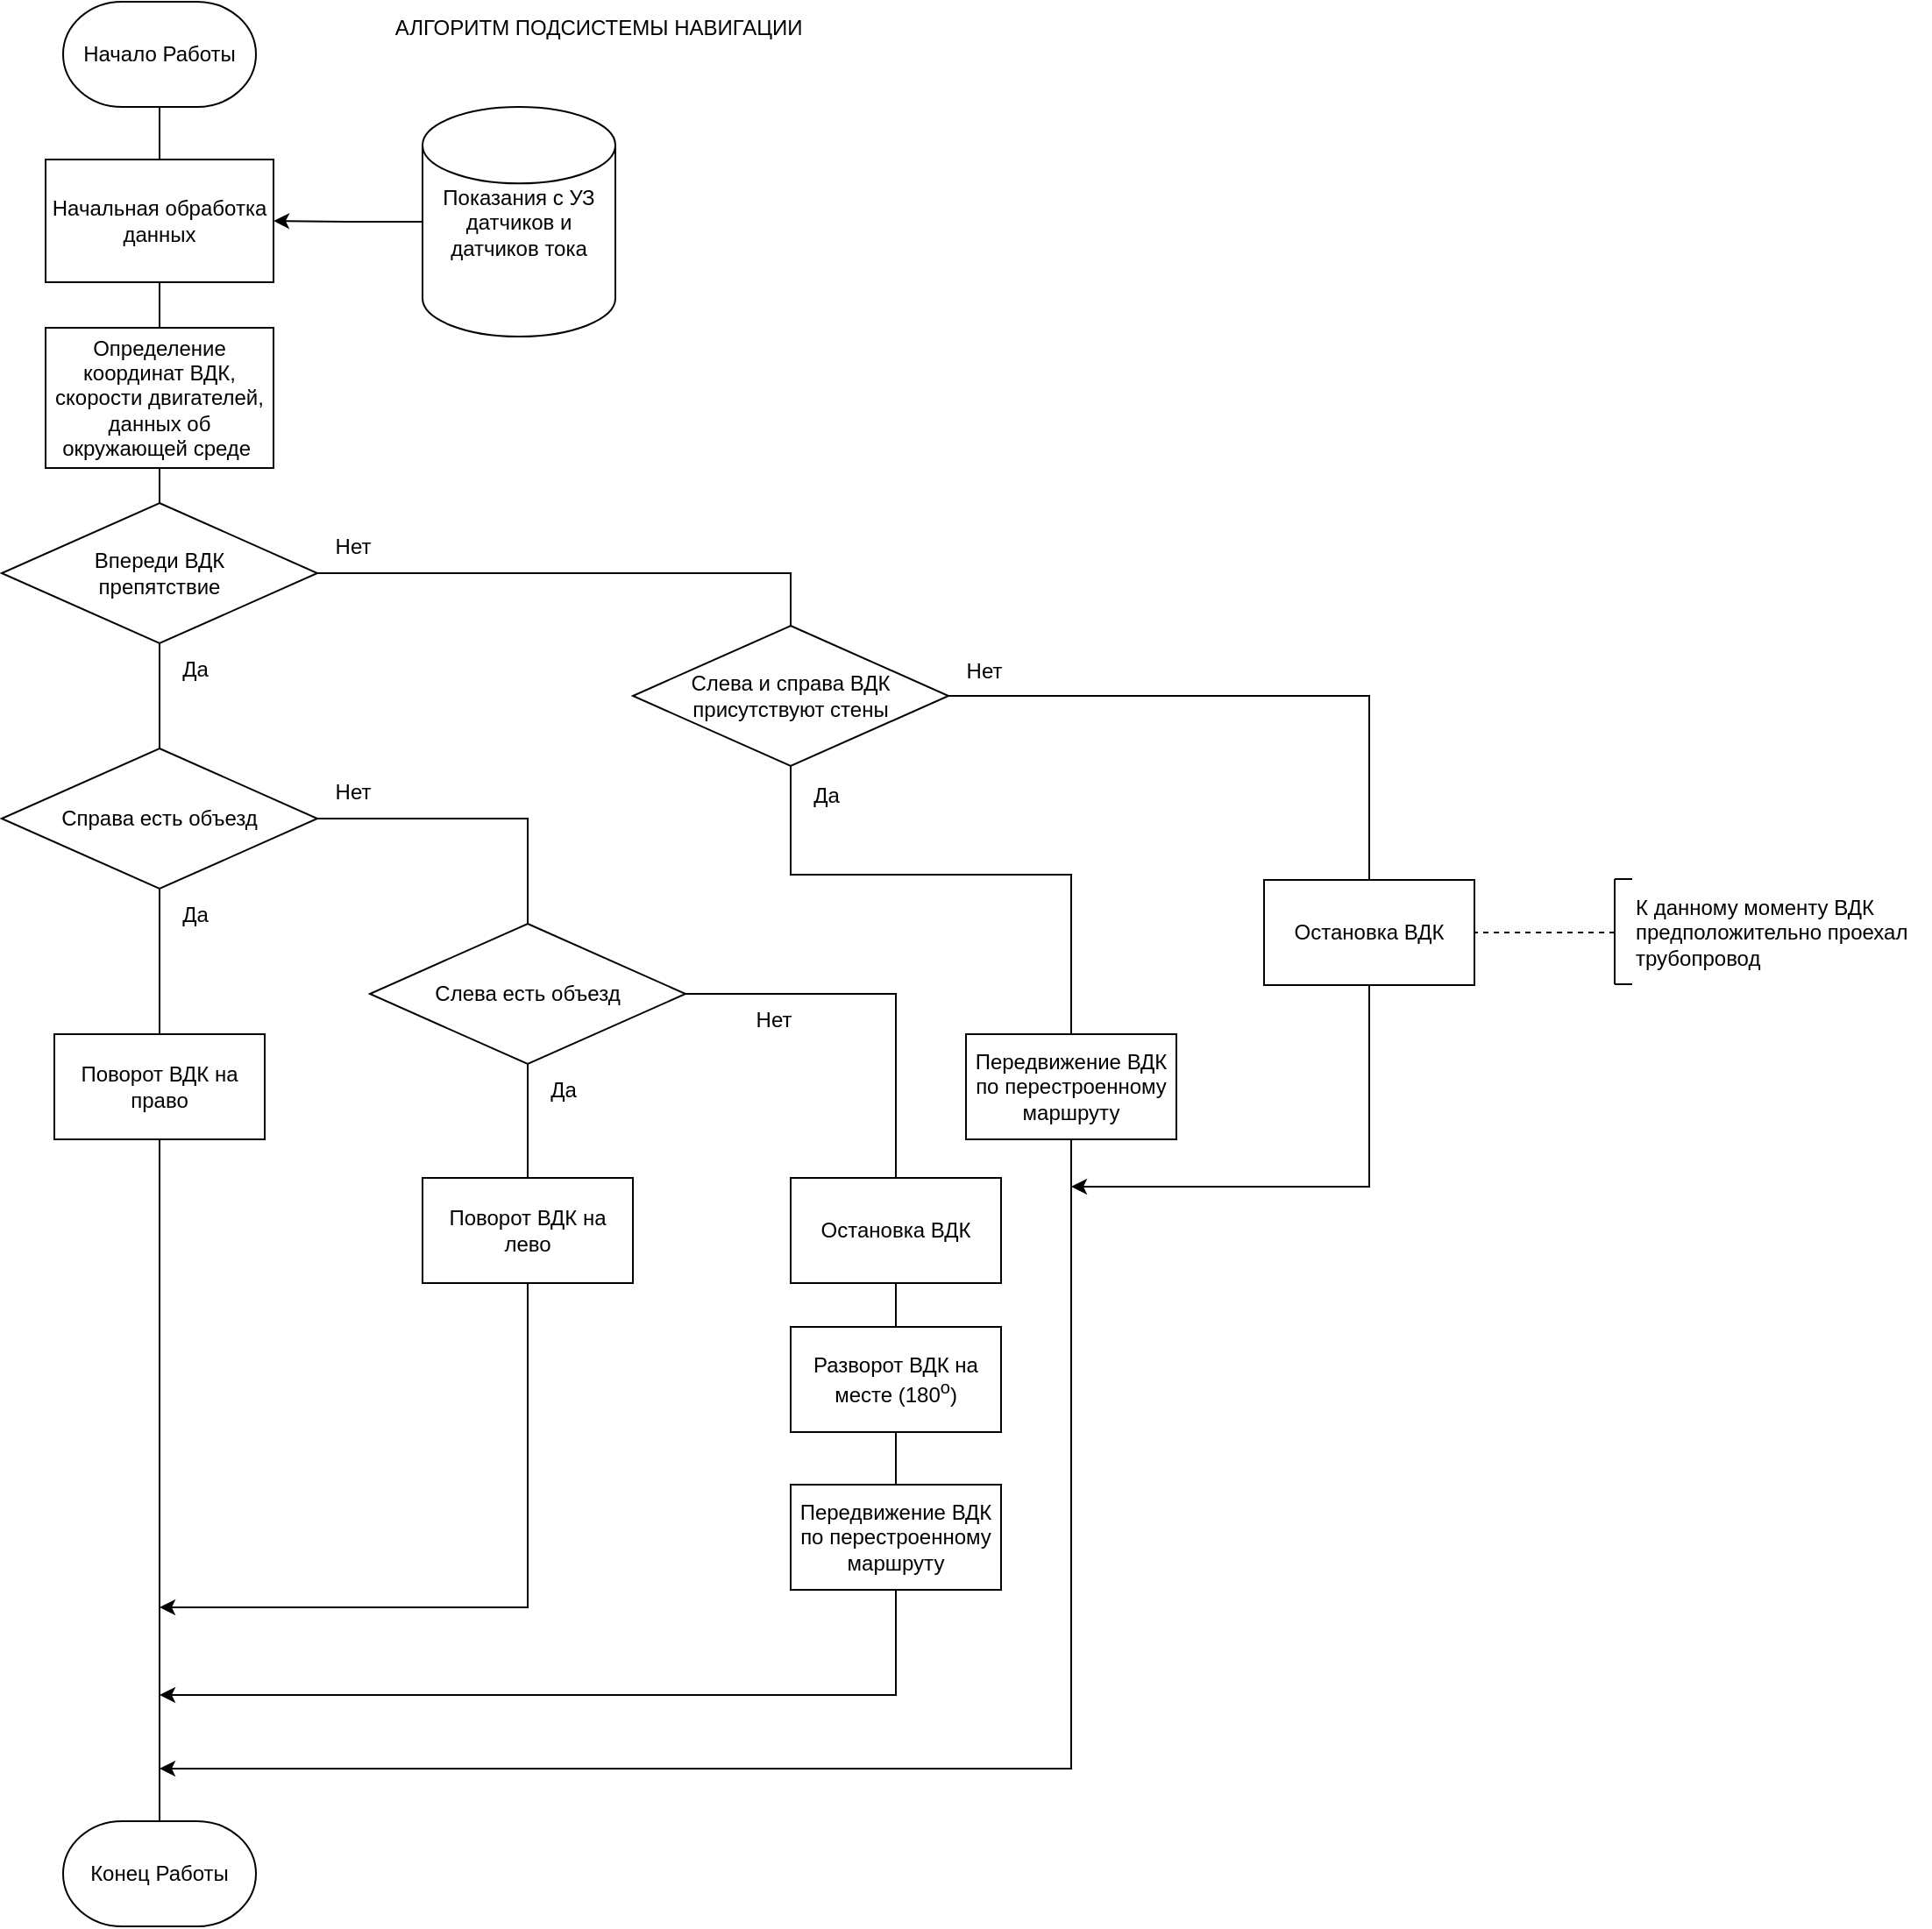 <mxfile version="20.0.2" type="github">
  <diagram id="QnWkOK9IJVhlyYZw0pFj" name="Page-1">
    <mxGraphModel dx="1128" dy="578" grid="1" gridSize="10" guides="1" tooltips="1" connect="1" arrows="1" fold="1" page="1" pageScale="1" pageWidth="827" pageHeight="1169" math="0" shadow="0">
      <root>
        <mxCell id="0" />
        <mxCell id="1" parent="0" />
        <mxCell id="ELh9NeQG8RNHvX-CflQu-1" value="АЛГОРИТМ ПОДСИСТЕМЫ НАВИГАЦИИ" style="text;html=1;align=center;verticalAlign=middle;resizable=0;points=[];autosize=1;strokeColor=none;fillColor=none;" vertex="1" parent="1">
          <mxGeometry x="530" y="32" width="260" height="30" as="geometry" />
        </mxCell>
        <mxCell id="ELh9NeQG8RNHvX-CflQu-6" style="edgeStyle=orthogonalEdgeStyle;rounded=0;orthogonalLoop=1;jettySize=auto;html=1;" edge="1" parent="1" source="ELh9NeQG8RNHvX-CflQu-3" target="ELh9NeQG8RNHvX-CflQu-4">
          <mxGeometry relative="1" as="geometry" />
        </mxCell>
        <mxCell id="ELh9NeQG8RNHvX-CflQu-3" value="Показания с УЗ датчиков и датчиков тока" style="strokeWidth=1;html=1;shape=mxgraph.flowchart.database;whiteSpace=wrap;" vertex="1" parent="1">
          <mxGeometry x="560" y="92" width="110" height="131" as="geometry" />
        </mxCell>
        <mxCell id="ELh9NeQG8RNHvX-CflQu-4" value="Начальная обработка данных" style="rounded=0;whiteSpace=wrap;html=1;" vertex="1" parent="1">
          <mxGeometry x="345" y="122" width="130" height="70" as="geometry" />
        </mxCell>
        <mxCell id="ELh9NeQG8RNHvX-CflQu-5" value="" style="endArrow=none;html=1;rounded=0;" edge="1" parent="1" source="ELh9NeQG8RNHvX-CflQu-4" target="ELh9NeQG8RNHvX-CflQu-76">
          <mxGeometry width="50" height="50" relative="1" as="geometry">
            <mxPoint x="440" y="332" as="sourcePoint" />
            <mxPoint x="410" y="92" as="targetPoint" />
          </mxGeometry>
        </mxCell>
        <mxCell id="ELh9NeQG8RNHvX-CflQu-9" value="" style="endArrow=none;html=1;rounded=0;entryX=0.5;entryY=1;entryDx=0;entryDy=0;exitX=0.5;exitY=0;exitDx=0;exitDy=0;" edge="1" parent="1" target="ELh9NeQG8RNHvX-CflQu-4">
          <mxGeometry width="50" height="50" relative="1" as="geometry">
            <mxPoint x="410" y="223" as="sourcePoint" />
            <mxPoint x="400" y="262" as="targetPoint" />
          </mxGeometry>
        </mxCell>
        <mxCell id="ELh9NeQG8RNHvX-CflQu-10" value="Определение координат ВДК, скорости двигателей, данных об окружающей среде&amp;nbsp;" style="rounded=0;whiteSpace=wrap;html=1;" vertex="1" parent="1">
          <mxGeometry x="345" y="218" width="130" height="80" as="geometry" />
        </mxCell>
        <mxCell id="ELh9NeQG8RNHvX-CflQu-11" value="" style="endArrow=none;html=1;rounded=0;entryX=0.5;entryY=1;entryDx=0;entryDy=0;" edge="1" parent="1" target="ELh9NeQG8RNHvX-CflQu-10">
          <mxGeometry width="50" height="50" relative="1" as="geometry">
            <mxPoint x="410" y="322" as="sourcePoint" />
            <mxPoint x="400" y="312" as="targetPoint" />
          </mxGeometry>
        </mxCell>
        <mxCell id="ELh9NeQG8RNHvX-CflQu-12" value="Впереди ВДК &lt;br&gt;препятствие" style="rhombus;whiteSpace=wrap;html=1;" vertex="1" parent="1">
          <mxGeometry x="320" y="318" width="180" height="80" as="geometry" />
        </mxCell>
        <mxCell id="ELh9NeQG8RNHvX-CflQu-13" value="" style="endArrow=none;html=1;rounded=0;entryX=0.5;entryY=1;entryDx=0;entryDy=0;exitX=0.5;exitY=0;exitDx=0;exitDy=0;" edge="1" parent="1" source="ELh9NeQG8RNHvX-CflQu-24" target="ELh9NeQG8RNHvX-CflQu-12">
          <mxGeometry width="50" height="50" relative="1" as="geometry">
            <mxPoint x="410" y="628" as="sourcePoint" />
            <mxPoint x="190" y="422" as="targetPoint" />
          </mxGeometry>
        </mxCell>
        <mxCell id="ELh9NeQG8RNHvX-CflQu-14" value="Да" style="text;html=1;align=center;verticalAlign=middle;resizable=0;points=[];autosize=1;strokeColor=none;fillColor=none;" vertex="1" parent="1">
          <mxGeometry x="410" y="398" width="40" height="30" as="geometry" />
        </mxCell>
        <mxCell id="ELh9NeQG8RNHvX-CflQu-15" value="" style="endArrow=none;html=1;rounded=0;exitX=1;exitY=0.5;exitDx=0;exitDy=0;entryX=0.5;entryY=0;entryDx=0;entryDy=0;" edge="1" parent="1" source="ELh9NeQG8RNHvX-CflQu-12" target="ELh9NeQG8RNHvX-CflQu-17">
          <mxGeometry width="50" height="50" relative="1" as="geometry">
            <mxPoint x="530" y="362" as="sourcePoint" />
            <mxPoint x="650" y="482" as="targetPoint" />
            <Array as="points">
              <mxPoint x="770" y="358" />
            </Array>
          </mxGeometry>
        </mxCell>
        <mxCell id="ELh9NeQG8RNHvX-CflQu-16" value="Нет" style="text;html=1;align=center;verticalAlign=middle;resizable=0;points=[];autosize=1;strokeColor=none;fillColor=none;" vertex="1" parent="1">
          <mxGeometry x="500" y="328" width="40" height="30" as="geometry" />
        </mxCell>
        <mxCell id="ELh9NeQG8RNHvX-CflQu-17" value="Слева и справа ВДК &lt;br&gt;присутствуют стены" style="rhombus;whiteSpace=wrap;html=1;" vertex="1" parent="1">
          <mxGeometry x="680" y="388" width="180" height="80" as="geometry" />
        </mxCell>
        <mxCell id="ELh9NeQG8RNHvX-CflQu-18" value="Да" style="text;html=1;align=center;verticalAlign=middle;resizable=0;points=[];autosize=1;strokeColor=none;fillColor=none;" vertex="1" parent="1">
          <mxGeometry x="770" y="470" width="40" height="30" as="geometry" />
        </mxCell>
        <mxCell id="ELh9NeQG8RNHvX-CflQu-19" value="Нет" style="text;html=1;align=center;verticalAlign=middle;resizable=0;points=[];autosize=1;strokeColor=none;fillColor=none;" vertex="1" parent="1">
          <mxGeometry x="860" y="399" width="40" height="30" as="geometry" />
        </mxCell>
        <mxCell id="ELh9NeQG8RNHvX-CflQu-20" value="" style="endArrow=none;html=1;rounded=0;entryX=1;entryY=0.5;entryDx=0;entryDy=0;exitX=0.5;exitY=0;exitDx=0;exitDy=0;" edge="1" parent="1" source="ELh9NeQG8RNHvX-CflQu-22" target="ELh9NeQG8RNHvX-CflQu-17">
          <mxGeometry width="50" height="50" relative="1" as="geometry">
            <mxPoint x="1049" y="533" as="sourcePoint" />
            <mxPoint x="799" y="473" as="targetPoint" />
            <Array as="points">
              <mxPoint x="1100" y="428" />
            </Array>
          </mxGeometry>
        </mxCell>
        <mxCell id="ELh9NeQG8RNHvX-CflQu-22" value="Остановка ВДК" style="rounded=0;whiteSpace=wrap;html=1;" vertex="1" parent="1">
          <mxGeometry x="1040" y="533" width="120" height="60" as="geometry" />
        </mxCell>
        <mxCell id="ELh9NeQG8RNHvX-CflQu-24" value="Справа есть объезд" style="rhombus;whiteSpace=wrap;html=1;" vertex="1" parent="1">
          <mxGeometry x="320" y="458" width="180" height="80" as="geometry" />
        </mxCell>
        <mxCell id="ELh9NeQG8RNHvX-CflQu-25" value="Слева есть объезд" style="rhombus;whiteSpace=wrap;html=1;" vertex="1" parent="1">
          <mxGeometry x="530" y="558" width="180" height="80" as="geometry" />
        </mxCell>
        <mxCell id="ELh9NeQG8RNHvX-CflQu-26" value="" style="endArrow=none;html=1;rounded=0;exitX=1;exitY=0.5;exitDx=0;exitDy=0;entryX=0.5;entryY=0;entryDx=0;entryDy=0;" edge="1" parent="1" source="ELh9NeQG8RNHvX-CflQu-24" target="ELh9NeQG8RNHvX-CflQu-25">
          <mxGeometry width="50" height="50" relative="1" as="geometry">
            <mxPoint x="500" y="438" as="sourcePoint" />
            <mxPoint x="550" y="388" as="targetPoint" />
            <Array as="points">
              <mxPoint x="620" y="498" />
            </Array>
          </mxGeometry>
        </mxCell>
        <mxCell id="ELh9NeQG8RNHvX-CflQu-28" value="" style="endArrow=none;html=1;rounded=0;exitX=0.5;exitY=1;exitDx=0;exitDy=0;entryX=0.5;entryY=0;entryDx=0;entryDy=0;" edge="1" parent="1" source="ELh9NeQG8RNHvX-CflQu-24" target="ELh9NeQG8RNHvX-CflQu-29">
          <mxGeometry width="50" height="50" relative="1" as="geometry">
            <mxPoint x="470" y="508" as="sourcePoint" />
            <mxPoint x="410" y="698" as="targetPoint" />
          </mxGeometry>
        </mxCell>
        <mxCell id="ELh9NeQG8RNHvX-CflQu-29" value="Поворот ВДК на право" style="rounded=0;whiteSpace=wrap;html=1;" vertex="1" parent="1">
          <mxGeometry x="350" y="621" width="120" height="60" as="geometry" />
        </mxCell>
        <mxCell id="ELh9NeQG8RNHvX-CflQu-30" value="" style="endArrow=none;html=1;rounded=0;exitX=0.5;exitY=1;exitDx=0;exitDy=0;entryX=0.5;entryY=0;entryDx=0;entryDy=0;" edge="1" parent="1" target="ELh9NeQG8RNHvX-CflQu-31">
          <mxGeometry width="50" height="50" relative="1" as="geometry">
            <mxPoint x="620" y="638" as="sourcePoint" />
            <mxPoint x="620" y="798" as="targetPoint" />
          </mxGeometry>
        </mxCell>
        <mxCell id="ELh9NeQG8RNHvX-CflQu-31" value="Поворот ВДК на лево" style="rounded=0;whiteSpace=wrap;html=1;" vertex="1" parent="1">
          <mxGeometry x="560" y="703" width="120" height="60" as="geometry" />
        </mxCell>
        <mxCell id="ELh9NeQG8RNHvX-CflQu-33" value="Нет" style="text;html=1;align=center;verticalAlign=middle;resizable=0;points=[];autosize=1;strokeColor=none;fillColor=none;" vertex="1" parent="1">
          <mxGeometry x="500" y="468" width="40" height="30" as="geometry" />
        </mxCell>
        <mxCell id="ELh9NeQG8RNHvX-CflQu-34" value="Да" style="text;html=1;align=center;verticalAlign=middle;resizable=0;points=[];autosize=1;strokeColor=none;fillColor=none;" vertex="1" parent="1">
          <mxGeometry x="410" y="538" width="40" height="30" as="geometry" />
        </mxCell>
        <mxCell id="ELh9NeQG8RNHvX-CflQu-35" value="Да" style="text;html=1;align=center;verticalAlign=middle;resizable=0;points=[];autosize=1;strokeColor=none;fillColor=none;" vertex="1" parent="1">
          <mxGeometry x="620" y="638" width="40" height="30" as="geometry" />
        </mxCell>
        <mxCell id="ELh9NeQG8RNHvX-CflQu-36" value="Нет" style="text;html=1;align=center;verticalAlign=middle;resizable=0;points=[];autosize=1;strokeColor=none;fillColor=none;" vertex="1" parent="1">
          <mxGeometry x="740" y="598" width="40" height="30" as="geometry" />
        </mxCell>
        <mxCell id="ELh9NeQG8RNHvX-CflQu-37" value="Остановка ВДК" style="rounded=0;whiteSpace=wrap;html=1;" vertex="1" parent="1">
          <mxGeometry x="770" y="703" width="120" height="60" as="geometry" />
        </mxCell>
        <mxCell id="ELh9NeQG8RNHvX-CflQu-38" value="" style="endArrow=none;html=1;rounded=0;exitX=1;exitY=0.5;exitDx=0;exitDy=0;entryX=0.5;entryY=0;entryDx=0;entryDy=0;" edge="1" parent="1" source="ELh9NeQG8RNHvX-CflQu-25" target="ELh9NeQG8RNHvX-CflQu-37">
          <mxGeometry width="50" height="50" relative="1" as="geometry">
            <mxPoint x="790" y="748" as="sourcePoint" />
            <mxPoint x="840" y="698" as="targetPoint" />
            <Array as="points">
              <mxPoint x="830" y="598" />
            </Array>
          </mxGeometry>
        </mxCell>
        <mxCell id="ELh9NeQG8RNHvX-CflQu-39" value="Разворот ВДК на месте (180&lt;sup&gt;о&lt;/sup&gt;)" style="rounded=0;whiteSpace=wrap;html=1;" vertex="1" parent="1">
          <mxGeometry x="770" y="788" width="120" height="60" as="geometry" />
        </mxCell>
        <mxCell id="ELh9NeQG8RNHvX-CflQu-40" value="Передвижение ВДК по перестроенному маршруту" style="rounded=0;whiteSpace=wrap;html=1;" vertex="1" parent="1">
          <mxGeometry x="770" y="878" width="120" height="60" as="geometry" />
        </mxCell>
        <mxCell id="ELh9NeQG8RNHvX-CflQu-41" value="" style="endArrow=none;html=1;rounded=0;entryX=0.5;entryY=1;entryDx=0;entryDy=0;exitX=0.5;exitY=0;exitDx=0;exitDy=0;" edge="1" parent="1" source="ELh9NeQG8RNHvX-CflQu-39" target="ELh9NeQG8RNHvX-CflQu-37">
          <mxGeometry width="50" height="50" relative="1" as="geometry">
            <mxPoint x="701" y="748" as="sourcePoint" />
            <mxPoint x="751" y="698" as="targetPoint" />
          </mxGeometry>
        </mxCell>
        <mxCell id="ELh9NeQG8RNHvX-CflQu-42" value="" style="endArrow=none;html=1;rounded=0;entryX=0.5;entryY=1;entryDx=0;entryDy=0;exitX=0.5;exitY=0;exitDx=0;exitDy=0;" edge="1" parent="1" source="ELh9NeQG8RNHvX-CflQu-40" target="ELh9NeQG8RNHvX-CflQu-39">
          <mxGeometry width="50" height="50" relative="1" as="geometry">
            <mxPoint x="701" y="748" as="sourcePoint" />
            <mxPoint x="751" y="698" as="targetPoint" />
          </mxGeometry>
        </mxCell>
        <mxCell id="ELh9NeQG8RNHvX-CflQu-47" value="" style="endArrow=none;html=1;rounded=0;entryX=0.5;entryY=1;entryDx=0;entryDy=0;" edge="1" parent="1" source="ELh9NeQG8RNHvX-CflQu-75" target="ELh9NeQG8RNHvX-CflQu-29">
          <mxGeometry width="50" height="50" relative="1" as="geometry">
            <mxPoint x="410" y="1088" as="sourcePoint" />
            <mxPoint x="650" y="818" as="targetPoint" />
          </mxGeometry>
        </mxCell>
        <mxCell id="ELh9NeQG8RNHvX-CflQu-52" value="" style="endArrow=classic;html=1;rounded=0;exitX=0.5;exitY=1;exitDx=0;exitDy=0;" edge="1" parent="1" source="ELh9NeQG8RNHvX-CflQu-31">
          <mxGeometry width="50" height="50" relative="1" as="geometry">
            <mxPoint x="760" y="828" as="sourcePoint" />
            <mxPoint x="410" y="948" as="targetPoint" />
            <Array as="points">
              <mxPoint x="620" y="948" />
            </Array>
          </mxGeometry>
        </mxCell>
        <mxCell id="ELh9NeQG8RNHvX-CflQu-53" value="" style="endArrow=classic;html=1;rounded=0;exitX=0.5;exitY=1;exitDx=0;exitDy=0;" edge="1" parent="1" source="ELh9NeQG8RNHvX-CflQu-40">
          <mxGeometry width="50" height="50" relative="1" as="geometry">
            <mxPoint x="760" y="828" as="sourcePoint" />
            <mxPoint x="410" y="998" as="targetPoint" />
            <Array as="points">
              <mxPoint x="830" y="998" />
            </Array>
          </mxGeometry>
        </mxCell>
        <mxCell id="ELh9NeQG8RNHvX-CflQu-57" value="" style="endArrow=classic;html=1;rounded=0;exitX=0.5;exitY=1;exitDx=0;exitDy=0;" edge="1" parent="1" source="ELh9NeQG8RNHvX-CflQu-22">
          <mxGeometry width="50" height="50" relative="1" as="geometry">
            <mxPoint x="760" y="828" as="sourcePoint" />
            <mxPoint x="930" y="708" as="targetPoint" />
            <Array as="points">
              <mxPoint x="1100" y="708" />
            </Array>
          </mxGeometry>
        </mxCell>
        <mxCell id="ELh9NeQG8RNHvX-CflQu-62" value="" style="endArrow=none;dashed=1;html=1;rounded=0;entryX=1;entryY=0.5;entryDx=0;entryDy=0;" edge="1" parent="1" target="ELh9NeQG8RNHvX-CflQu-22">
          <mxGeometry width="50" height="50" relative="1" as="geometry">
            <mxPoint x="1240" y="563" as="sourcePoint" />
            <mxPoint x="1160" y="562.5" as="targetPoint" />
          </mxGeometry>
        </mxCell>
        <mxCell id="ELh9NeQG8RNHvX-CflQu-63" value="" style="endArrow=none;html=1;rounded=0;" edge="1" parent="1">
          <mxGeometry width="50" height="50" relative="1" as="geometry">
            <mxPoint x="1240" y="592.5" as="sourcePoint" />
            <mxPoint x="1240" y="532.5" as="targetPoint" />
          </mxGeometry>
        </mxCell>
        <mxCell id="ELh9NeQG8RNHvX-CflQu-66" value="К данному моменту ВДК предположительно проехал трубопровод" style="text;html=1;strokeColor=none;fillColor=none;align=left;verticalAlign=middle;whiteSpace=wrap;rounded=0;" vertex="1" parent="1">
          <mxGeometry x="1250" y="547.5" width="170" height="30" as="geometry" />
        </mxCell>
        <mxCell id="ELh9NeQG8RNHvX-CflQu-68" value="" style="endArrow=none;html=1;rounded=0;" edge="1" parent="1">
          <mxGeometry width="50" height="50" relative="1" as="geometry">
            <mxPoint x="1250" y="532.5" as="sourcePoint" />
            <mxPoint x="1240" y="532.5" as="targetPoint" />
          </mxGeometry>
        </mxCell>
        <mxCell id="ELh9NeQG8RNHvX-CflQu-69" value="" style="endArrow=none;html=1;rounded=0;" edge="1" parent="1">
          <mxGeometry width="50" height="50" relative="1" as="geometry">
            <mxPoint x="1250" y="592.5" as="sourcePoint" />
            <mxPoint x="1240" y="592.5" as="targetPoint" />
          </mxGeometry>
        </mxCell>
        <mxCell id="ELh9NeQG8RNHvX-CflQu-74" style="edgeStyle=orthogonalEdgeStyle;rounded=0;orthogonalLoop=1;jettySize=auto;html=1;" edge="1" parent="1" source="ELh9NeQG8RNHvX-CflQu-70">
          <mxGeometry relative="1" as="geometry">
            <mxPoint x="410" y="1040" as="targetPoint" />
            <Array as="points">
              <mxPoint x="930" y="1040" />
            </Array>
          </mxGeometry>
        </mxCell>
        <mxCell id="ELh9NeQG8RNHvX-CflQu-70" value="Передвижение ВДК по перестроенному маршруту" style="rounded=0;whiteSpace=wrap;html=1;" vertex="1" parent="1">
          <mxGeometry x="870" y="621" width="120" height="60" as="geometry" />
        </mxCell>
        <mxCell id="ELh9NeQG8RNHvX-CflQu-75" value="Конец Работы" style="strokeWidth=1;html=1;shape=mxgraph.flowchart.terminator;whiteSpace=wrap;" vertex="1" parent="1">
          <mxGeometry x="355" y="1070" width="110" height="60" as="geometry" />
        </mxCell>
        <mxCell id="ELh9NeQG8RNHvX-CflQu-76" value="Начало Работы" style="strokeWidth=1;html=1;shape=mxgraph.flowchart.terminator;whiteSpace=wrap;" vertex="1" parent="1">
          <mxGeometry x="355" y="32" width="110" height="60" as="geometry" />
        </mxCell>
        <mxCell id="ELh9NeQG8RNHvX-CflQu-78" value="" style="endArrow=none;html=1;rounded=0;entryX=0.5;entryY=1;entryDx=0;entryDy=0;exitX=0.5;exitY=0;exitDx=0;exitDy=0;" edge="1" parent="1" source="ELh9NeQG8RNHvX-CflQu-70" target="ELh9NeQG8RNHvX-CflQu-17">
          <mxGeometry width="50" height="50" relative="1" as="geometry">
            <mxPoint x="690" y="750" as="sourcePoint" />
            <mxPoint x="750" y="470" as="targetPoint" />
            <Array as="points">
              <mxPoint x="930" y="530" />
              <mxPoint x="770" y="530" />
            </Array>
          </mxGeometry>
        </mxCell>
      </root>
    </mxGraphModel>
  </diagram>
</mxfile>

